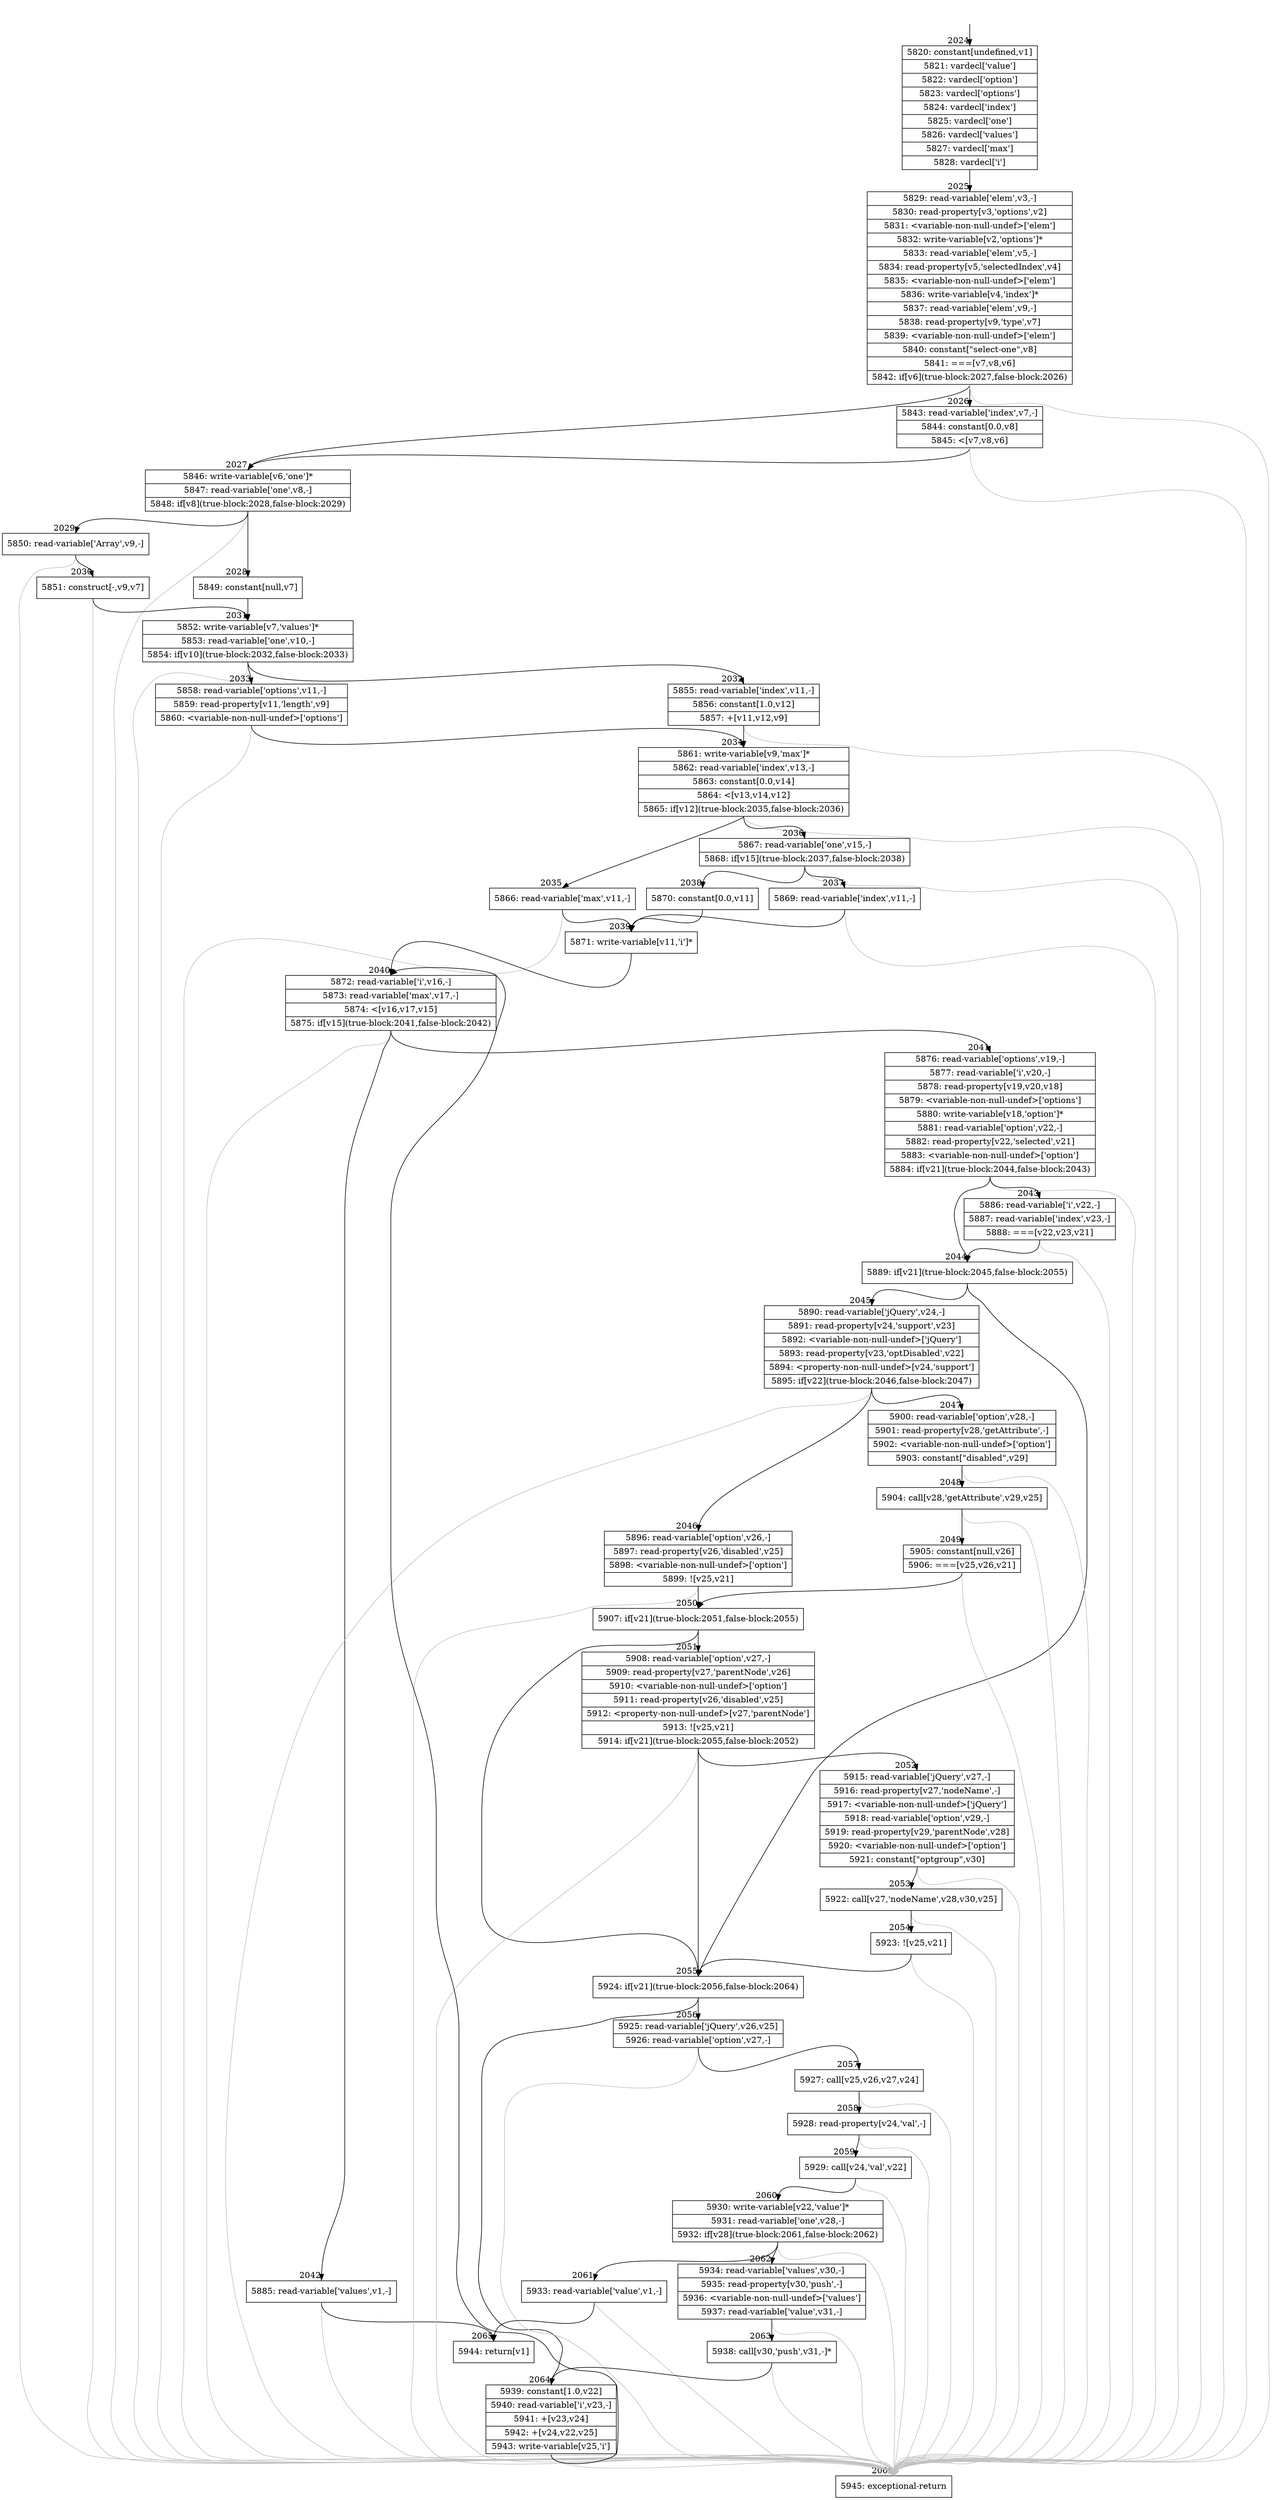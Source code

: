 digraph {
rankdir="TD"
BB_entry141[shape=none,label=""];
BB_entry141 -> BB2024 [tailport=s, headport=n, headlabel="    2024"]
BB2024 [shape=record label="{5820: constant[undefined,v1]|5821: vardecl['value']|5822: vardecl['option']|5823: vardecl['options']|5824: vardecl['index']|5825: vardecl['one']|5826: vardecl['values']|5827: vardecl['max']|5828: vardecl['i']}" ] 
BB2024 -> BB2025 [tailport=s, headport=n, headlabel="      2025"]
BB2025 [shape=record label="{5829: read-variable['elem',v3,-]|5830: read-property[v3,'options',v2]|5831: \<variable-non-null-undef\>['elem']|5832: write-variable[v2,'options']*|5833: read-variable['elem',v5,-]|5834: read-property[v5,'selectedIndex',v4]|5835: \<variable-non-null-undef\>['elem']|5836: write-variable[v4,'index']*|5837: read-variable['elem',v9,-]|5838: read-property[v9,'type',v7]|5839: \<variable-non-null-undef\>['elem']|5840: constant[\"select-one\",v8]|5841: ===[v7,v8,v6]|5842: if[v6](true-block:2027,false-block:2026)}" ] 
BB2025 -> BB2027 [tailport=s, headport=n, headlabel="      2027"]
BB2025 -> BB2026 [tailport=s, headport=n, headlabel="      2026"]
BB2025 -> BB2066 [tailport=s, headport=n, color=gray, headlabel="      2066"]
BB2026 [shape=record label="{5843: read-variable['index',v7,-]|5844: constant[0.0,v8]|5845: \<[v7,v8,v6]}" ] 
BB2026 -> BB2027 [tailport=s, headport=n]
BB2026 -> BB2066 [tailport=s, headport=n, color=gray]
BB2027 [shape=record label="{5846: write-variable[v6,'one']*|5847: read-variable['one',v8,-]|5848: if[v8](true-block:2028,false-block:2029)}" ] 
BB2027 -> BB2028 [tailport=s, headport=n, headlabel="      2028"]
BB2027 -> BB2029 [tailport=s, headport=n, headlabel="      2029"]
BB2027 -> BB2066 [tailport=s, headport=n, color=gray]
BB2028 [shape=record label="{5849: constant[null,v7]}" ] 
BB2028 -> BB2031 [tailport=s, headport=n, headlabel="      2031"]
BB2029 [shape=record label="{5850: read-variable['Array',v9,-]}" ] 
BB2029 -> BB2030 [tailport=s, headport=n, headlabel="      2030"]
BB2029 -> BB2066 [tailport=s, headport=n, color=gray]
BB2030 [shape=record label="{5851: construct[-,v9,v7]}" ] 
BB2030 -> BB2031 [tailport=s, headport=n]
BB2030 -> BB2066 [tailport=s, headport=n, color=gray]
BB2031 [shape=record label="{5852: write-variable[v7,'values']*|5853: read-variable['one',v10,-]|5854: if[v10](true-block:2032,false-block:2033)}" ] 
BB2031 -> BB2032 [tailport=s, headport=n, headlabel="      2032"]
BB2031 -> BB2033 [tailport=s, headport=n, headlabel="      2033"]
BB2031 -> BB2066 [tailport=s, headport=n, color=gray]
BB2032 [shape=record label="{5855: read-variable['index',v11,-]|5856: constant[1.0,v12]|5857: +[v11,v12,v9]}" ] 
BB2032 -> BB2034 [tailport=s, headport=n, headlabel="      2034"]
BB2032 -> BB2066 [tailport=s, headport=n, color=gray]
BB2033 [shape=record label="{5858: read-variable['options',v11,-]|5859: read-property[v11,'length',v9]|5860: \<variable-non-null-undef\>['options']}" ] 
BB2033 -> BB2034 [tailport=s, headport=n]
BB2033 -> BB2066 [tailport=s, headport=n, color=gray]
BB2034 [shape=record label="{5861: write-variable[v9,'max']*|5862: read-variable['index',v13,-]|5863: constant[0.0,v14]|5864: \<[v13,v14,v12]|5865: if[v12](true-block:2035,false-block:2036)}" ] 
BB2034 -> BB2035 [tailport=s, headport=n, headlabel="      2035"]
BB2034 -> BB2036 [tailport=s, headport=n, headlabel="      2036"]
BB2034 -> BB2066 [tailport=s, headport=n, color=gray]
BB2035 [shape=record label="{5866: read-variable['max',v11,-]}" ] 
BB2035 -> BB2039 [tailport=s, headport=n, headlabel="      2039"]
BB2035 -> BB2066 [tailport=s, headport=n, color=gray]
BB2036 [shape=record label="{5867: read-variable['one',v15,-]|5868: if[v15](true-block:2037,false-block:2038)}" ] 
BB2036 -> BB2037 [tailport=s, headport=n, headlabel="      2037"]
BB2036 -> BB2038 [tailport=s, headport=n, headlabel="      2038"]
BB2036 -> BB2066 [tailport=s, headport=n, color=gray]
BB2037 [shape=record label="{5869: read-variable['index',v11,-]}" ] 
BB2037 -> BB2039 [tailport=s, headport=n]
BB2037 -> BB2066 [tailport=s, headport=n, color=gray]
BB2038 [shape=record label="{5870: constant[0.0,v11]}" ] 
BB2038 -> BB2039 [tailport=s, headport=n]
BB2039 [shape=record label="{5871: write-variable[v11,'i']*}" ] 
BB2039 -> BB2040 [tailport=s, headport=n, headlabel="      2040"]
BB2040 [shape=record label="{5872: read-variable['i',v16,-]|5873: read-variable['max',v17,-]|5874: \<[v16,v17,v15]|5875: if[v15](true-block:2041,false-block:2042)}" ] 
BB2040 -> BB2041 [tailport=s, headport=n, headlabel="      2041"]
BB2040 -> BB2042 [tailport=s, headport=n, headlabel="      2042"]
BB2040 -> BB2066 [tailport=s, headport=n, color=gray]
BB2041 [shape=record label="{5876: read-variable['options',v19,-]|5877: read-variable['i',v20,-]|5878: read-property[v19,v20,v18]|5879: \<variable-non-null-undef\>['options']|5880: write-variable[v18,'option']*|5881: read-variable['option',v22,-]|5882: read-property[v22,'selected',v21]|5883: \<variable-non-null-undef\>['option']|5884: if[v21](true-block:2044,false-block:2043)}" ] 
BB2041 -> BB2044 [tailport=s, headport=n, headlabel="      2044"]
BB2041 -> BB2043 [tailport=s, headport=n, headlabel="      2043"]
BB2041 -> BB2066 [tailport=s, headport=n, color=gray]
BB2042 [shape=record label="{5885: read-variable['values',v1,-]}" ] 
BB2042 -> BB2065 [tailport=s, headport=n, headlabel="      2065"]
BB2042 -> BB2066 [tailport=s, headport=n, color=gray]
BB2043 [shape=record label="{5886: read-variable['i',v22,-]|5887: read-variable['index',v23,-]|5888: ===[v22,v23,v21]}" ] 
BB2043 -> BB2044 [tailport=s, headport=n]
BB2043 -> BB2066 [tailport=s, headport=n, color=gray]
BB2044 [shape=record label="{5889: if[v21](true-block:2045,false-block:2055)}" ] 
BB2044 -> BB2055 [tailport=s, headport=n, headlabel="      2055"]
BB2044 -> BB2045 [tailport=s, headport=n, headlabel="      2045"]
BB2045 [shape=record label="{5890: read-variable['jQuery',v24,-]|5891: read-property[v24,'support',v23]|5892: \<variable-non-null-undef\>['jQuery']|5893: read-property[v23,'optDisabled',v22]|5894: \<property-non-null-undef\>[v24,'support']|5895: if[v22](true-block:2046,false-block:2047)}" ] 
BB2045 -> BB2046 [tailport=s, headport=n, headlabel="      2046"]
BB2045 -> BB2047 [tailport=s, headport=n, headlabel="      2047"]
BB2045 -> BB2066 [tailport=s, headport=n, color=gray]
BB2046 [shape=record label="{5896: read-variable['option',v26,-]|5897: read-property[v26,'disabled',v25]|5898: \<variable-non-null-undef\>['option']|5899: ![v25,v21]}" ] 
BB2046 -> BB2050 [tailport=s, headport=n, headlabel="      2050"]
BB2046 -> BB2066 [tailport=s, headport=n, color=gray]
BB2047 [shape=record label="{5900: read-variable['option',v28,-]|5901: read-property[v28,'getAttribute',-]|5902: \<variable-non-null-undef\>['option']|5903: constant[\"disabled\",v29]}" ] 
BB2047 -> BB2048 [tailport=s, headport=n, headlabel="      2048"]
BB2047 -> BB2066 [tailport=s, headport=n, color=gray]
BB2048 [shape=record label="{5904: call[v28,'getAttribute',v29,v25]}" ] 
BB2048 -> BB2049 [tailport=s, headport=n, headlabel="      2049"]
BB2048 -> BB2066 [tailport=s, headport=n, color=gray]
BB2049 [shape=record label="{5905: constant[null,v26]|5906: ===[v25,v26,v21]}" ] 
BB2049 -> BB2050 [tailport=s, headport=n]
BB2049 -> BB2066 [tailport=s, headport=n, color=gray]
BB2050 [shape=record label="{5907: if[v21](true-block:2051,false-block:2055)}" ] 
BB2050 -> BB2055 [tailport=s, headport=n]
BB2050 -> BB2051 [tailport=s, headport=n, headlabel="      2051"]
BB2051 [shape=record label="{5908: read-variable['option',v27,-]|5909: read-property[v27,'parentNode',v26]|5910: \<variable-non-null-undef\>['option']|5911: read-property[v26,'disabled',v25]|5912: \<property-non-null-undef\>[v27,'parentNode']|5913: ![v25,v21]|5914: if[v21](true-block:2055,false-block:2052)}" ] 
BB2051 -> BB2055 [tailport=s, headport=n]
BB2051 -> BB2052 [tailport=s, headport=n, headlabel="      2052"]
BB2051 -> BB2066 [tailport=s, headport=n, color=gray]
BB2052 [shape=record label="{5915: read-variable['jQuery',v27,-]|5916: read-property[v27,'nodeName',-]|5917: \<variable-non-null-undef\>['jQuery']|5918: read-variable['option',v29,-]|5919: read-property[v29,'parentNode',v28]|5920: \<variable-non-null-undef\>['option']|5921: constant[\"optgroup\",v30]}" ] 
BB2052 -> BB2053 [tailport=s, headport=n, headlabel="      2053"]
BB2052 -> BB2066 [tailport=s, headport=n, color=gray]
BB2053 [shape=record label="{5922: call[v27,'nodeName',v28,v30,v25]}" ] 
BB2053 -> BB2054 [tailport=s, headport=n, headlabel="      2054"]
BB2053 -> BB2066 [tailport=s, headport=n, color=gray]
BB2054 [shape=record label="{5923: ![v25,v21]}" ] 
BB2054 -> BB2055 [tailport=s, headport=n]
BB2054 -> BB2066 [tailport=s, headport=n, color=gray]
BB2055 [shape=record label="{5924: if[v21](true-block:2056,false-block:2064)}" ] 
BB2055 -> BB2056 [tailport=s, headport=n, headlabel="      2056"]
BB2055 -> BB2064 [tailport=s, headport=n, headlabel="      2064"]
BB2056 [shape=record label="{5925: read-variable['jQuery',v26,v25]|5926: read-variable['option',v27,-]}" ] 
BB2056 -> BB2057 [tailport=s, headport=n, headlabel="      2057"]
BB2056 -> BB2066 [tailport=s, headport=n, color=gray]
BB2057 [shape=record label="{5927: call[v25,v26,v27,v24]}" ] 
BB2057 -> BB2058 [tailport=s, headport=n, headlabel="      2058"]
BB2057 -> BB2066 [tailport=s, headport=n, color=gray]
BB2058 [shape=record label="{5928: read-property[v24,'val',-]}" ] 
BB2058 -> BB2059 [tailport=s, headport=n, headlabel="      2059"]
BB2058 -> BB2066 [tailport=s, headport=n, color=gray]
BB2059 [shape=record label="{5929: call[v24,'val',v22]}" ] 
BB2059 -> BB2060 [tailport=s, headport=n, headlabel="      2060"]
BB2059 -> BB2066 [tailport=s, headport=n, color=gray]
BB2060 [shape=record label="{5930: write-variable[v22,'value']*|5931: read-variable['one',v28,-]|5932: if[v28](true-block:2061,false-block:2062)}" ] 
BB2060 -> BB2061 [tailport=s, headport=n, headlabel="      2061"]
BB2060 -> BB2062 [tailport=s, headport=n, headlabel="      2062"]
BB2060 -> BB2066 [tailport=s, headport=n, color=gray]
BB2061 [shape=record label="{5933: read-variable['value',v1,-]}" ] 
BB2061 -> BB2065 [tailport=s, headport=n]
BB2061 -> BB2066 [tailport=s, headport=n, color=gray]
BB2062 [shape=record label="{5934: read-variable['values',v30,-]|5935: read-property[v30,'push',-]|5936: \<variable-non-null-undef\>['values']|5937: read-variable['value',v31,-]}" ] 
BB2062 -> BB2063 [tailport=s, headport=n, headlabel="      2063"]
BB2062 -> BB2066 [tailport=s, headport=n, color=gray]
BB2063 [shape=record label="{5938: call[v30,'push',v31,-]*}" ] 
BB2063 -> BB2064 [tailport=s, headport=n]
BB2063 -> BB2066 [tailport=s, headport=n, color=gray]
BB2064 [shape=record label="{5939: constant[1.0,v22]|5940: read-variable['i',v23,-]|5941: +[v23,v24]|5942: +[v24,v22,v25]|5943: write-variable[v25,'i']}" ] 
BB2064 -> BB2040 [tailport=s, headport=n]
BB2064 -> BB2066 [tailport=s, headport=n, color=gray]
BB2065 [shape=record label="{5944: return[v1]}" ] 
BB2066 [shape=record label="{5945: exceptional-return}" ] 
}
